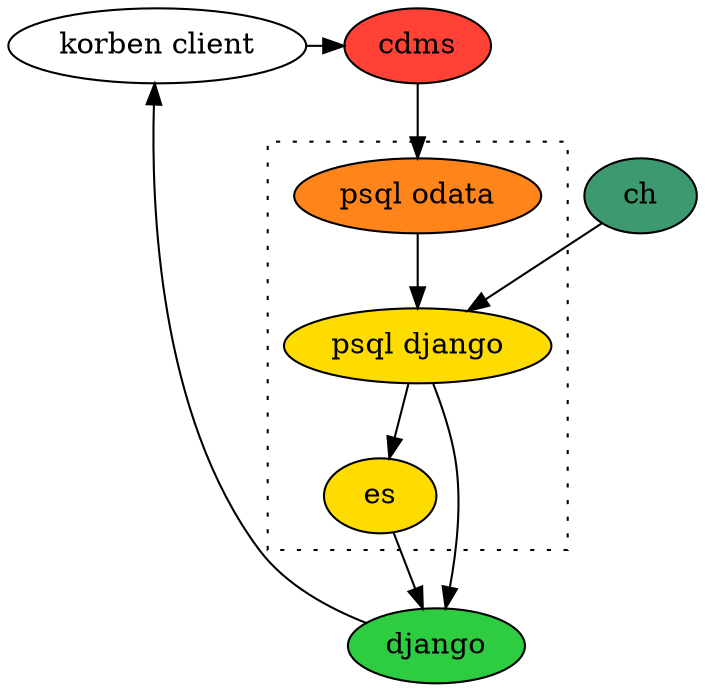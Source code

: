 digraph "Korben" {
    client[label="korben client"];

    // default
    node[style=filled];

    // fills, labels
    cdms[fillcolor="#FF4136"];
    psql_odata[fillcolor="#FF851B" label="psql odata"];
    ch[fillcolor="#3D9970"];
    psql_django[fillcolor="#FFDC00" label="psql django"];
    es[fillcolor="#FFDC00"];
    django[fillcolor="#2ECC40"];

    cdms -> psql_odata;
    subgraph cluster_korben {
        psql_odata -> psql_django;
        psql_django -> es;
        es;
        label="";
        graph[style=dotted];
    }
    ch -> psql_django;
    psql_django -> django;
    es -> django;
    django -> client -> cdms [constraint=false];
}
